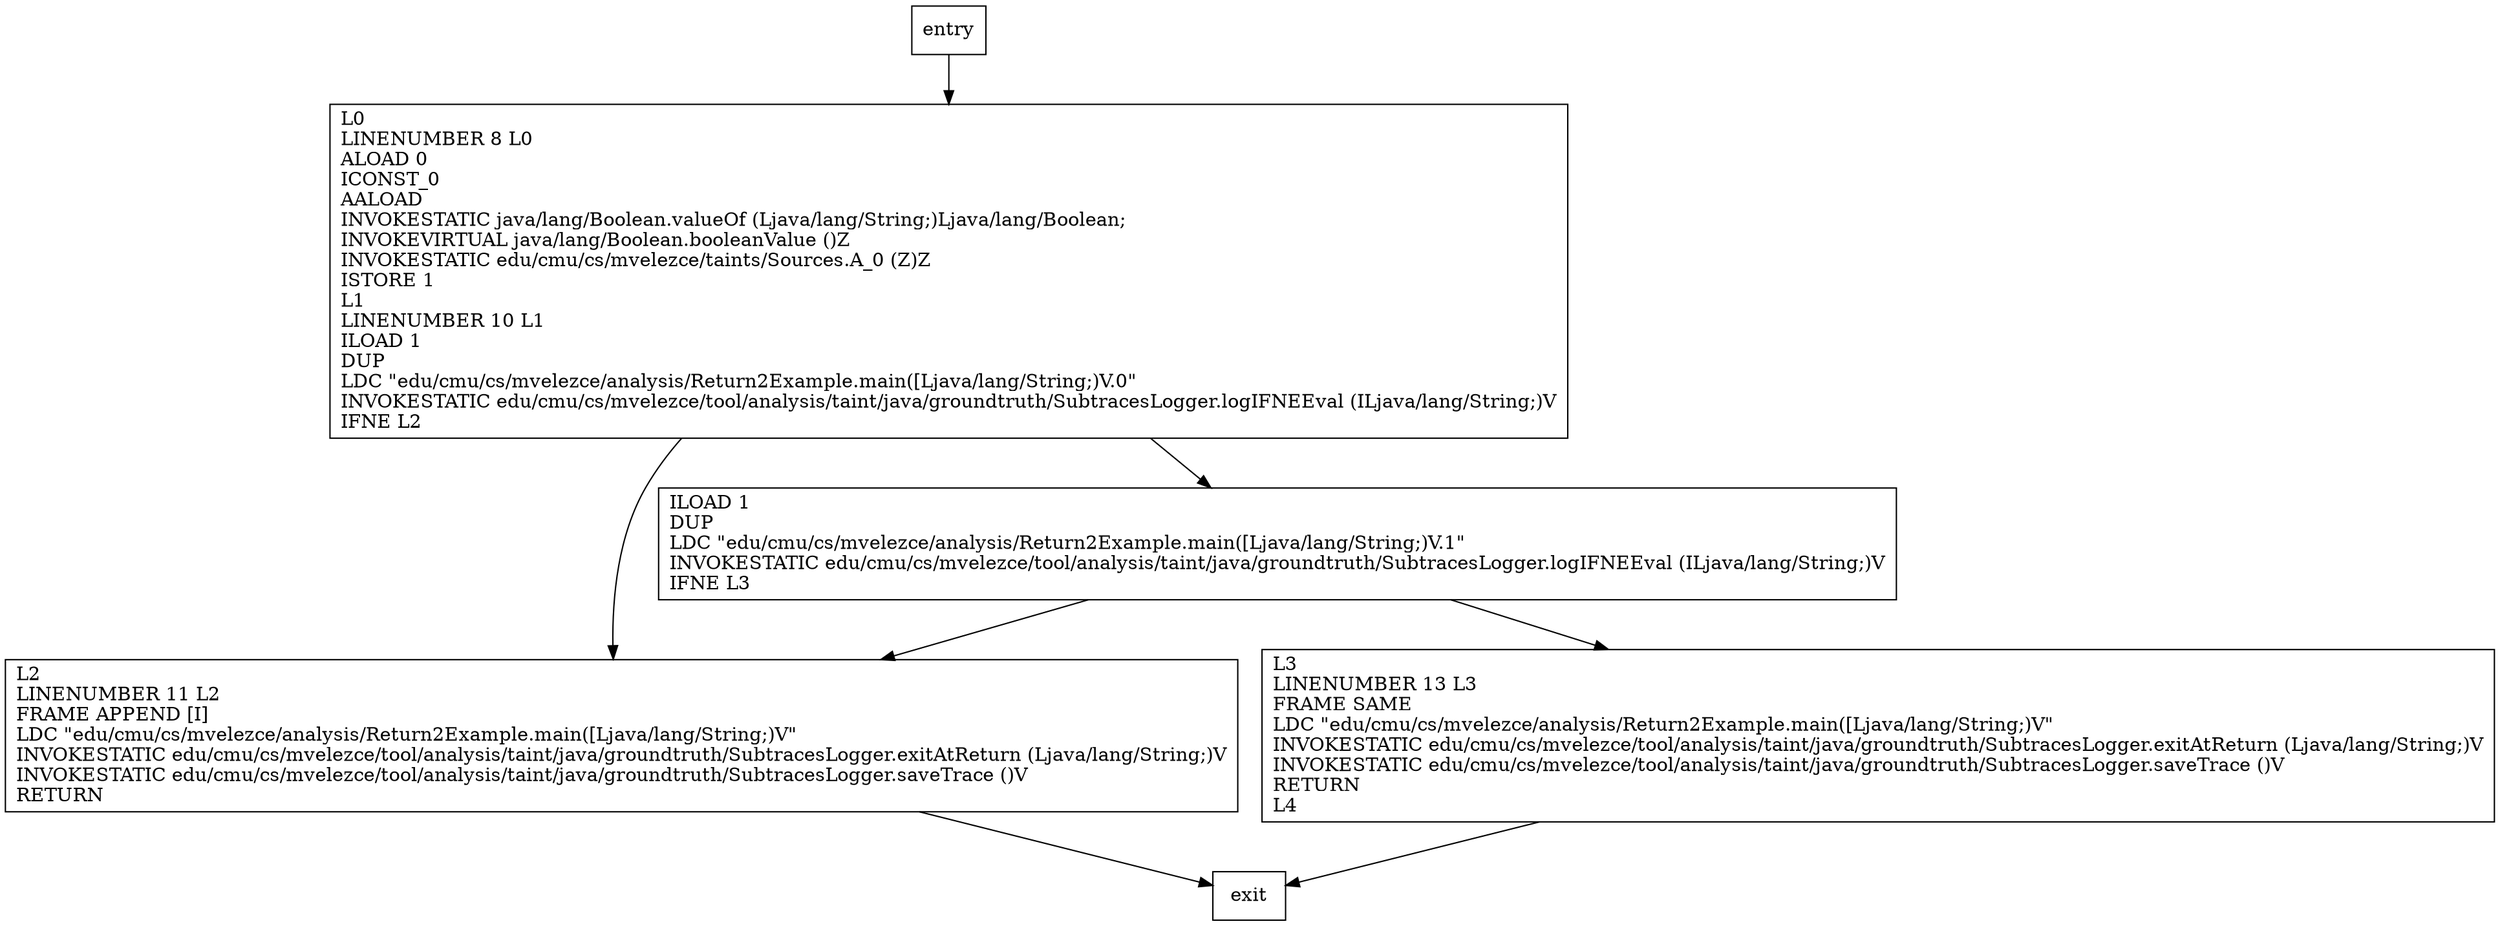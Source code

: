 digraph main {
node [shape=record];
1973812866 [label="ILOAD 1\lDUP\lLDC \"edu/cmu/cs/mvelezce/analysis/Return2Example.main([Ljava/lang/String;)V.1\"\lINVOKESTATIC edu/cmu/cs/mvelezce/tool/analysis/taint/java/groundtruth/SubtracesLogger.logIFNEEval (ILjava/lang/String;)V\lIFNE L3\l"];
1195553474 [label="L2\lLINENUMBER 11 L2\lFRAME APPEND [I]\lLDC \"edu/cmu/cs/mvelezce/analysis/Return2Example.main([Ljava/lang/String;)V\"\lINVOKESTATIC edu/cmu/cs/mvelezce/tool/analysis/taint/java/groundtruth/SubtracesLogger.exitAtReturn (Ljava/lang/String;)V\lINVOKESTATIC edu/cmu/cs/mvelezce/tool/analysis/taint/java/groundtruth/SubtracesLogger.saveTrace ()V\lRETURN\l"];
1858861384 [label="L3\lLINENUMBER 13 L3\lFRAME SAME\lLDC \"edu/cmu/cs/mvelezce/analysis/Return2Example.main([Ljava/lang/String;)V\"\lINVOKESTATIC edu/cmu/cs/mvelezce/tool/analysis/taint/java/groundtruth/SubtracesLogger.exitAtReturn (Ljava/lang/String;)V\lINVOKESTATIC edu/cmu/cs/mvelezce/tool/analysis/taint/java/groundtruth/SubtracesLogger.saveTrace ()V\lRETURN\lL4\l"];
410030 [label="L0\lLINENUMBER 8 L0\lALOAD 0\lICONST_0\lAALOAD\lINVOKESTATIC java/lang/Boolean.valueOf (Ljava/lang/String;)Ljava/lang/Boolean;\lINVOKEVIRTUAL java/lang/Boolean.booleanValue ()Z\lINVOKESTATIC edu/cmu/cs/mvelezce/taints/Sources.A_0 (Z)Z\lISTORE 1\lL1\lLINENUMBER 10 L1\lILOAD 1\lDUP\lLDC \"edu/cmu/cs/mvelezce/analysis/Return2Example.main([Ljava/lang/String;)V.0\"\lINVOKESTATIC edu/cmu/cs/mvelezce/tool/analysis/taint/java/groundtruth/SubtracesLogger.logIFNEEval (ILjava/lang/String;)V\lIFNE L2\l"];
entry;
exit;
1973812866 -> 1195553474;
1973812866 -> 1858861384;
entry -> 410030;
1195553474 -> exit;
1858861384 -> exit;
410030 -> 1973812866;
410030 -> 1195553474;
}
